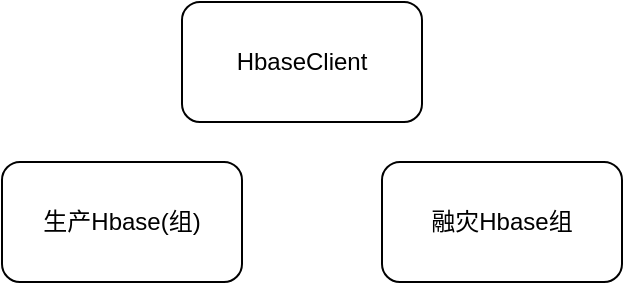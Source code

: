 <mxfile version="12.1.2" type="github" pages="1">
  <diagram id="aYsEaUvUP0FLvUqn6IlJ" name="第 1 页">
    <mxGraphModel dx="1178" dy="548" grid="1" gridSize="10" guides="1" tooltips="1" connect="1" arrows="1" fold="1" page="1" pageScale="1" pageWidth="827" pageHeight="1169" math="0" shadow="0">
      <root>
        <mxCell id="0"/>
        <mxCell id="1" parent="0"/>
        <mxCell id="AUpaLKgfqosnF6g_r-Jh-1" value="生产Hbase(组)" style="rounded=1;whiteSpace=wrap;html=1;" vertex="1" parent="1">
          <mxGeometry x="110" y="120" width="120" height="60" as="geometry"/>
        </mxCell>
        <mxCell id="AUpaLKgfqosnF6g_r-Jh-2" value="融灾Hbase组" style="rounded=1;whiteSpace=wrap;html=1;" vertex="1" parent="1">
          <mxGeometry x="300" y="120" width="120" height="60" as="geometry"/>
        </mxCell>
        <mxCell id="AUpaLKgfqosnF6g_r-Jh-6" value="HbaseClient" style="rounded=1;whiteSpace=wrap;html=1;" vertex="1" parent="1">
          <mxGeometry x="200" y="40" width="120" height="60" as="geometry"/>
        </mxCell>
      </root>
    </mxGraphModel>
  </diagram>
</mxfile>
